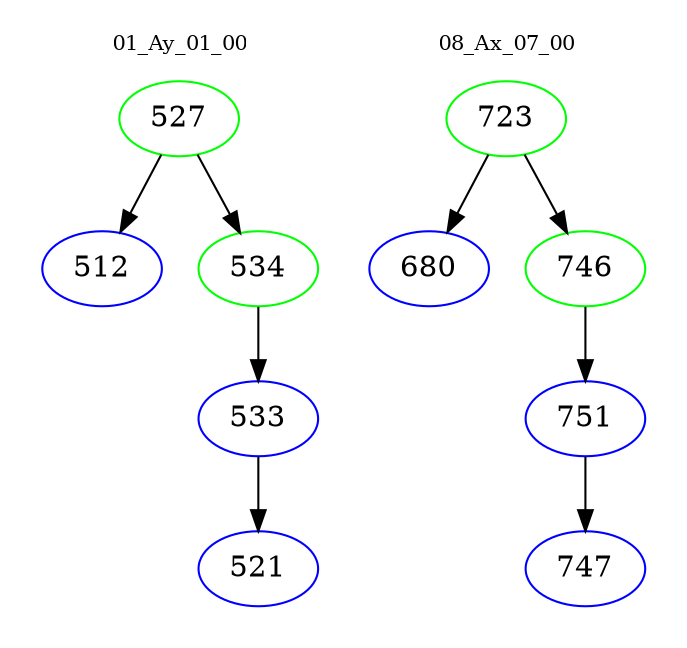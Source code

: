 digraph{
subgraph cluster_0 {
color = white
label = "01_Ay_01_00";
fontsize=10;
T0_527 [label="527", color="green"]
T0_527 -> T0_512 [color="black"]
T0_512 [label="512", color="blue"]
T0_527 -> T0_534 [color="black"]
T0_534 [label="534", color="green"]
T0_534 -> T0_533 [color="black"]
T0_533 [label="533", color="blue"]
T0_533 -> T0_521 [color="black"]
T0_521 [label="521", color="blue"]
}
subgraph cluster_1 {
color = white
label = "08_Ax_07_00";
fontsize=10;
T1_723 [label="723", color="green"]
T1_723 -> T1_680 [color="black"]
T1_680 [label="680", color="blue"]
T1_723 -> T1_746 [color="black"]
T1_746 [label="746", color="green"]
T1_746 -> T1_751 [color="black"]
T1_751 [label="751", color="blue"]
T1_751 -> T1_747 [color="black"]
T1_747 [label="747", color="blue"]
}
}
